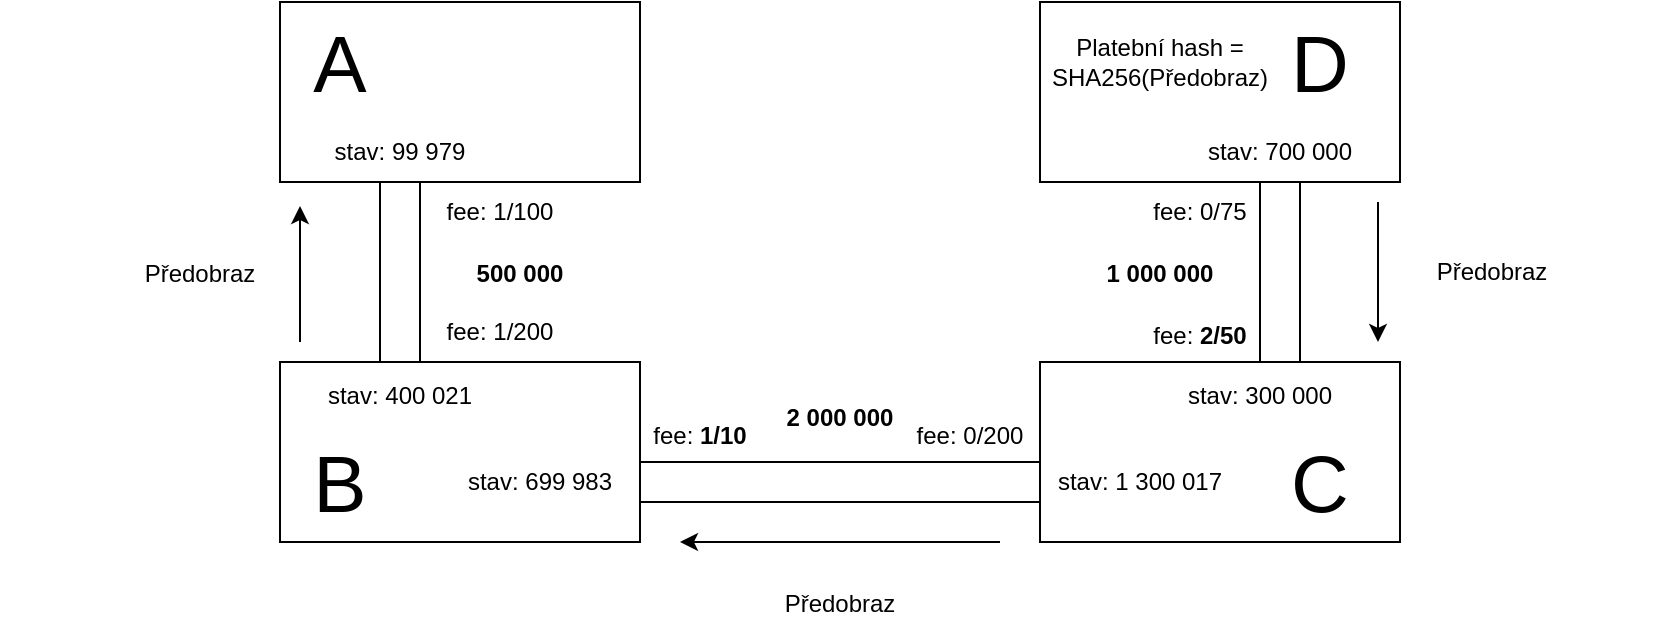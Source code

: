 <mxfile version="14.9.6" type="device"><diagram id="nJmo1MeJMTxPX2XCmWua" name="Stránka-1"><mxGraphModel dx="1550" dy="895" grid="1" gridSize="10" guides="1" tooltips="1" connect="1" arrows="1" fold="1" page="1" pageScale="1" pageWidth="1169" pageHeight="827" math="0" shadow="0"><root><mxCell id="0"/><mxCell id="1" parent="0"/><mxCell id="Kr1m1AjmEM8Lvie4a58P-1" value="" style="rounded=0;whiteSpace=wrap;html=1;" vertex="1" parent="1"><mxGeometry x="170" y="160" width="180" height="90" as="geometry"/></mxCell><mxCell id="Kr1m1AjmEM8Lvie4a58P-3" value="" style="rounded=0;whiteSpace=wrap;html=1;" vertex="1" parent="1"><mxGeometry x="550" y="160" width="180" height="90" as="geometry"/></mxCell><mxCell id="Kr1m1AjmEM8Lvie4a58P-4" value="" style="rounded=0;whiteSpace=wrap;html=1;" vertex="1" parent="1"><mxGeometry x="170" y="340" width="180" height="90" as="geometry"/></mxCell><mxCell id="Kr1m1AjmEM8Lvie4a58P-5" value="" style="rounded=0;whiteSpace=wrap;html=1;" vertex="1" parent="1"><mxGeometry x="550" y="340" width="180" height="90" as="geometry"/></mxCell><mxCell id="Kr1m1AjmEM8Lvie4a58P-6" value="" style="rounded=0;whiteSpace=wrap;html=1;" vertex="1" parent="1"><mxGeometry x="350" y="390" width="200" height="20" as="geometry"/></mxCell><mxCell id="Kr1m1AjmEM8Lvie4a58P-7" value="" style="rounded=0;whiteSpace=wrap;html=1;" vertex="1" parent="1"><mxGeometry x="220" y="250" width="20" height="90" as="geometry"/></mxCell><mxCell id="Kr1m1AjmEM8Lvie4a58P-8" value="" style="rounded=0;whiteSpace=wrap;html=1;" vertex="1" parent="1"><mxGeometry x="660" y="250" width="20" height="90" as="geometry"/></mxCell><mxCell id="Kr1m1AjmEM8Lvie4a58P-9" value="&lt;b&gt;2 000 000&lt;/b&gt;" style="text;html=1;strokeColor=none;fillColor=none;align=center;verticalAlign=middle;whiteSpace=wrap;rounded=0;" vertex="1" parent="1"><mxGeometry x="400" y="358" width="100" height="20" as="geometry"/></mxCell><mxCell id="Kr1m1AjmEM8Lvie4a58P-10" value="&lt;b&gt;500 000&lt;/b&gt;" style="text;html=1;strokeColor=none;fillColor=none;align=center;verticalAlign=middle;whiteSpace=wrap;rounded=0;" vertex="1" parent="1"><mxGeometry x="240" y="286" width="100" height="20" as="geometry"/></mxCell><mxCell id="Kr1m1AjmEM8Lvie4a58P-11" value="&lt;b&gt;1 000 000&lt;/b&gt;" style="text;html=1;strokeColor=none;fillColor=none;align=center;verticalAlign=middle;whiteSpace=wrap;rounded=0;" vertex="1" parent="1"><mxGeometry x="560" y="286" width="100" height="20" as="geometry"/></mxCell><mxCell id="Kr1m1AjmEM8Lvie4a58P-12" value="stav: 99 979" style="text;html=1;strokeColor=none;fillColor=none;align=center;verticalAlign=middle;whiteSpace=wrap;rounded=0;" vertex="1" parent="1"><mxGeometry x="170" y="220" width="120" height="30" as="geometry"/></mxCell><mxCell id="Kr1m1AjmEM8Lvie4a58P-13" value="stav: 400 021" style="text;html=1;strokeColor=none;fillColor=none;align=center;verticalAlign=middle;whiteSpace=wrap;rounded=0;" vertex="1" parent="1"><mxGeometry x="170" y="342" width="120" height="30" as="geometry"/></mxCell><mxCell id="Kr1m1AjmEM8Lvie4a58P-14" value="A" style="text;html=1;strokeColor=none;fillColor=none;align=center;verticalAlign=middle;whiteSpace=wrap;rounded=0;fontSize=40;" vertex="1" parent="1"><mxGeometry x="180" y="180" width="40" height="20" as="geometry"/></mxCell><mxCell id="Kr1m1AjmEM8Lvie4a58P-15" value="D" style="text;html=1;strokeColor=none;fillColor=none;align=center;verticalAlign=middle;whiteSpace=wrap;rounded=0;fontSize=40;" vertex="1" parent="1"><mxGeometry x="670" y="180" width="40" height="20" as="geometry"/></mxCell><mxCell id="Kr1m1AjmEM8Lvie4a58P-16" value="B" style="text;html=1;strokeColor=none;fillColor=none;align=center;verticalAlign=middle;whiteSpace=wrap;rounded=0;fontSize=40;" vertex="1" parent="1"><mxGeometry x="180" y="390" width="40" height="20" as="geometry"/></mxCell><mxCell id="Kr1m1AjmEM8Lvie4a58P-17" value="C" style="text;html=1;strokeColor=none;fillColor=none;align=center;verticalAlign=middle;whiteSpace=wrap;rounded=0;fontSize=40;" vertex="1" parent="1"><mxGeometry x="670" y="390" width="40" height="20" as="geometry"/></mxCell><mxCell id="Kr1m1AjmEM8Lvie4a58P-19" value="stav: 699 983" style="text;html=1;strokeColor=none;fillColor=none;align=center;verticalAlign=middle;whiteSpace=wrap;rounded=0;" vertex="1" parent="1"><mxGeometry x="250" y="385" width="100" height="30" as="geometry"/></mxCell><mxCell id="Kr1m1AjmEM8Lvie4a58P-24" value="stav: 1 300 017" style="text;html=1;strokeColor=none;fillColor=none;align=center;verticalAlign=middle;whiteSpace=wrap;rounded=0;" vertex="1" parent="1"><mxGeometry x="550" y="385" width="100" height="30" as="geometry"/></mxCell><mxCell id="Kr1m1AjmEM8Lvie4a58P-25" value="stav: 300 000" style="text;html=1;strokeColor=none;fillColor=none;align=center;verticalAlign=middle;whiteSpace=wrap;rounded=0;" vertex="1" parent="1"><mxGeometry x="600" y="342" width="120" height="30" as="geometry"/></mxCell><mxCell id="Kr1m1AjmEM8Lvie4a58P-26" value="stav: 700 000" style="text;html=1;strokeColor=none;fillColor=none;align=center;verticalAlign=middle;whiteSpace=wrap;rounded=0;" vertex="1" parent="1"><mxGeometry x="610" y="220" width="120" height="30" as="geometry"/></mxCell><mxCell id="Kr1m1AjmEM8Lvie4a58P-30" value="fee: 1/100" style="text;html=1;strokeColor=none;fillColor=none;align=center;verticalAlign=middle;whiteSpace=wrap;rounded=0;" vertex="1" parent="1"><mxGeometry x="250" y="250" width="60" height="30" as="geometry"/></mxCell><mxCell id="Kr1m1AjmEM8Lvie4a58P-31" value="fee: 1/200" style="text;html=1;strokeColor=none;fillColor=none;align=center;verticalAlign=middle;whiteSpace=wrap;rounded=0;" vertex="1" parent="1"><mxGeometry x="250" y="310" width="60" height="30" as="geometry"/></mxCell><mxCell id="Kr1m1AjmEM8Lvie4a58P-32" value="fee: &lt;b&gt;1/10&lt;/b&gt;" style="text;html=1;strokeColor=none;fillColor=none;align=center;verticalAlign=middle;whiteSpace=wrap;rounded=0;" vertex="1" parent="1"><mxGeometry x="320" y="362" width="120" height="30" as="geometry"/></mxCell><mxCell id="Kr1m1AjmEM8Lvie4a58P-33" value="fee: 0/200" style="text;html=1;strokeColor=none;fillColor=none;align=center;verticalAlign=middle;whiteSpace=wrap;rounded=0;" vertex="1" parent="1"><mxGeometry x="480" y="362" width="70" height="30" as="geometry"/></mxCell><mxCell id="Kr1m1AjmEM8Lvie4a58P-34" value="fee: &lt;b&gt;2/50&lt;/b&gt;" style="text;html=1;strokeColor=none;fillColor=none;align=center;verticalAlign=middle;whiteSpace=wrap;rounded=0;" vertex="1" parent="1"><mxGeometry x="570" y="312" width="120" height="30" as="geometry"/></mxCell><mxCell id="Kr1m1AjmEM8Lvie4a58P-35" value="fee: 0/75" style="text;html=1;strokeColor=none;fillColor=none;align=center;verticalAlign=middle;whiteSpace=wrap;rounded=0;" vertex="1" parent="1"><mxGeometry x="570" y="250" width="120" height="30" as="geometry"/></mxCell><mxCell id="Kr1m1AjmEM8Lvie4a58P-39" value="" style="endArrow=classic;html=1;fontSize=40;" edge="1" parent="1"><mxGeometry width="50" height="50" relative="1" as="geometry"><mxPoint x="180" y="330" as="sourcePoint"/><mxPoint x="180" y="262" as="targetPoint"/></mxGeometry></mxCell><mxCell id="Kr1m1AjmEM8Lvie4a58P-40" value="Předobraz" style="text;strokeColor=none;fillColor=none;align=center;verticalAlign=middle;rounded=0;fontSize=12;spacing=2;" vertex="1" parent="1"><mxGeometry x="30" y="275" width="200" height="40" as="geometry"/></mxCell><mxCell id="Kr1m1AjmEM8Lvie4a58P-41" value="Platební hash = SHA256(Předobraz)" style="text;html=1;strokeColor=none;fillColor=none;align=center;verticalAlign=middle;whiteSpace=wrap;rounded=0;fontSize=12;" vertex="1" parent="1"><mxGeometry x="590" y="180" width="40" height="20" as="geometry"/></mxCell><mxCell id="Kr1m1AjmEM8Lvie4a58P-42" value="" style="endArrow=classic;html=1;fontSize=40;" edge="1" parent="1"><mxGeometry width="50" height="50" relative="1" as="geometry"><mxPoint x="719" y="260" as="sourcePoint"/><mxPoint x="719" y="330" as="targetPoint"/></mxGeometry></mxCell><mxCell id="Kr1m1AjmEM8Lvie4a58P-43" value="Předobraz" style="text;strokeColor=none;fillColor=none;align=center;verticalAlign=middle;rounded=0;fontSize=12;spacing=2;" vertex="1" parent="1"><mxGeometry x="691" y="274" width="170" height="40" as="geometry"/></mxCell><mxCell id="Kr1m1AjmEM8Lvie4a58P-44" value="Předobraz" style="text;strokeColor=none;fillColor=none;align=center;verticalAlign=middle;rounded=0;fontSize=12;spacing=2;" vertex="1" parent="1"><mxGeometry x="350" y="440" width="200" height="40" as="geometry"/></mxCell><mxCell id="Kr1m1AjmEM8Lvie4a58P-45" value="" style="endArrow=classic;html=1;fontSize=40;" edge="1" parent="1"><mxGeometry width="50" height="50" relative="1" as="geometry"><mxPoint x="530" y="430" as="sourcePoint"/><mxPoint x="370" y="430" as="targetPoint"/></mxGeometry></mxCell></root></mxGraphModel></diagram></mxfile>